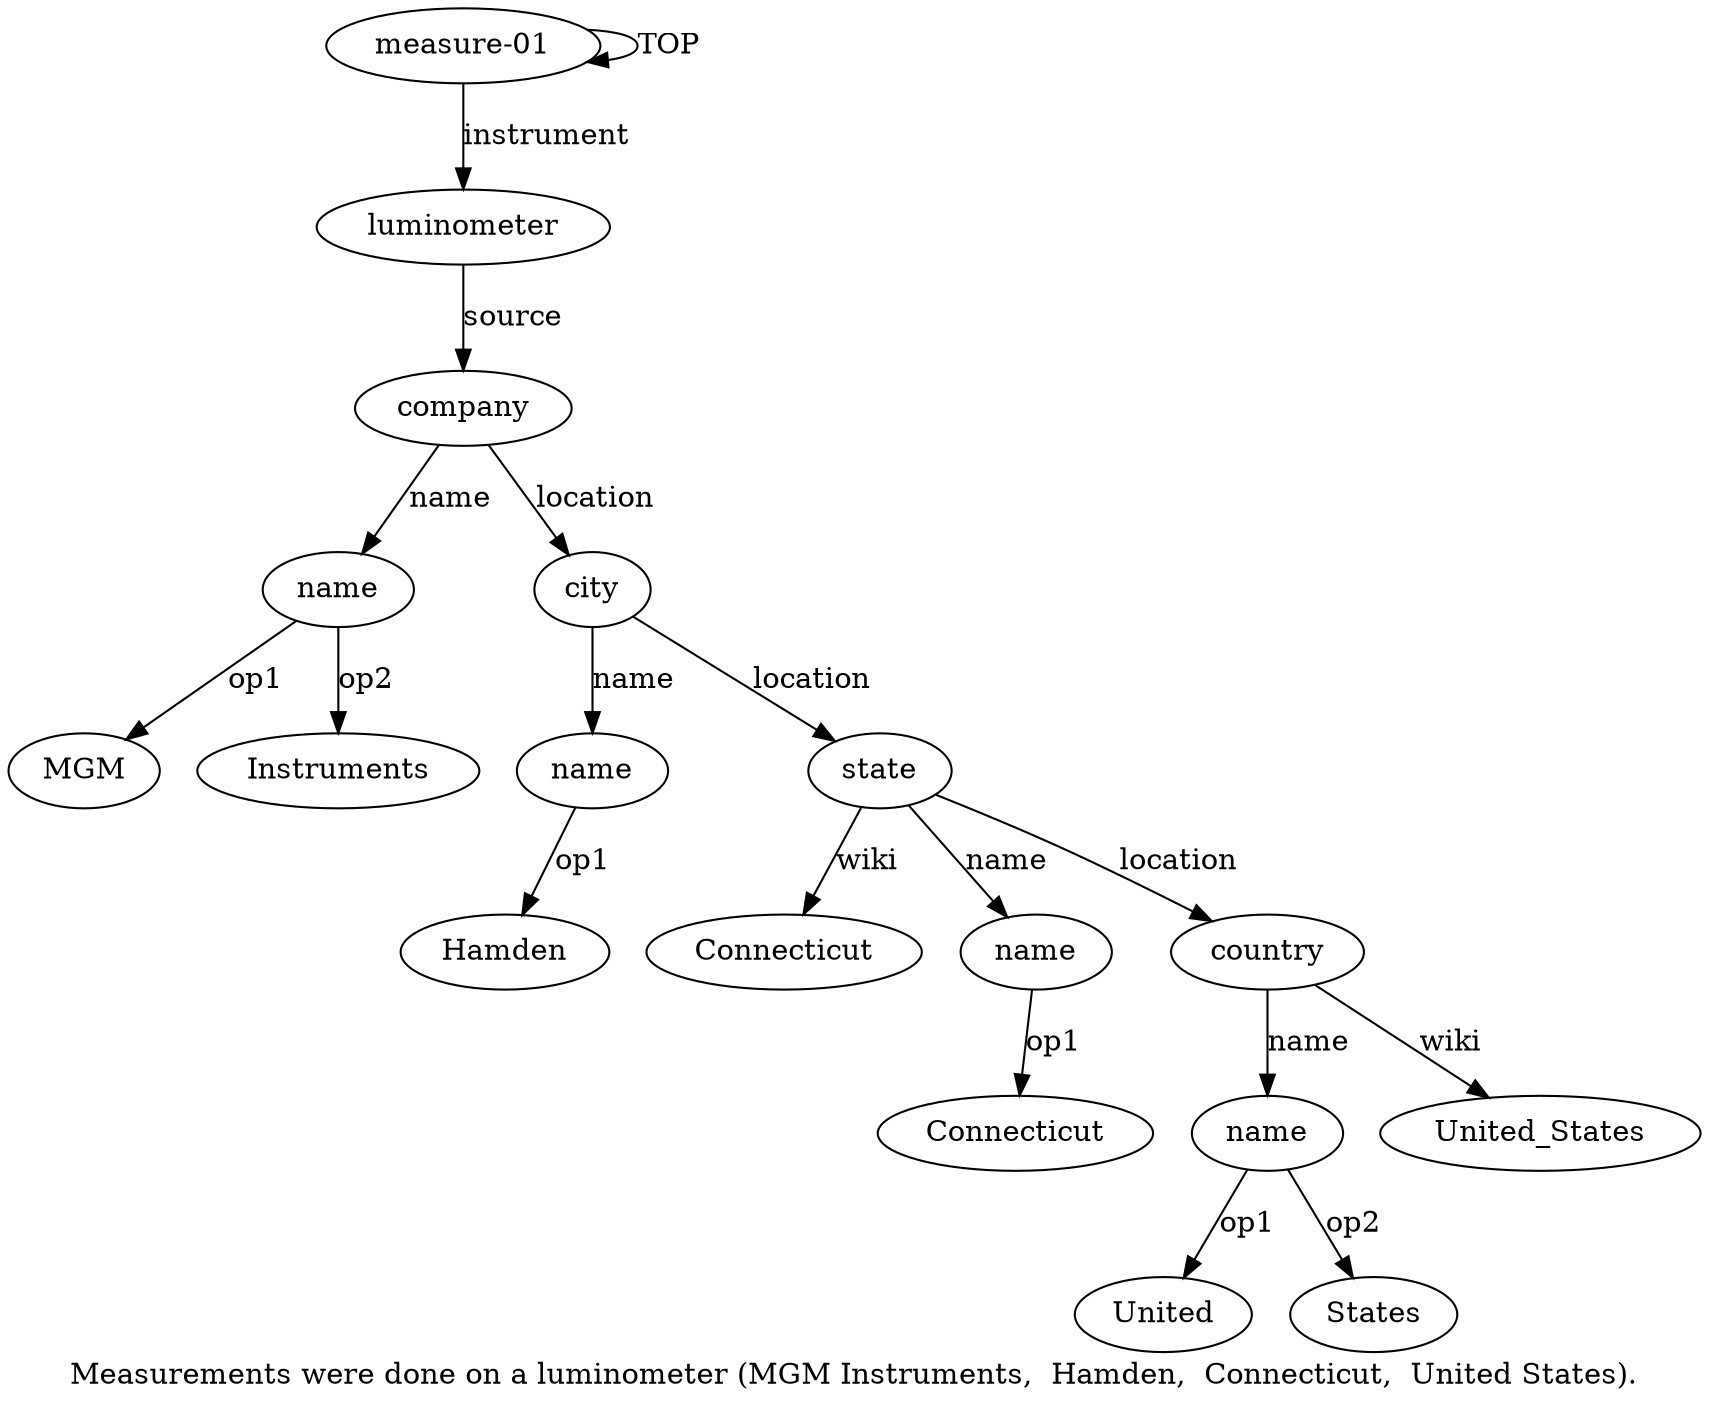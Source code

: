 digraph  {
	graph [label="Measurements were done on a luminometer (MGM Instruments,  Hamden,  Connecticut,  United States)."];
	node [label="\N"];
	"a7 Connecticut"	 [color=black,
		gold_ind=-1,
		gold_label=Connecticut,
		label=Connecticut,
		test_ind=-1,
		test_label=Connecticut];
	"a6 Connecticut"	 [color=black,
		gold_ind=-1,
		gold_label=Connecticut,
		label=Connecticut,
		test_ind=-1,
		test_label=Connecticut];
	"a5 Hamden"	 [color=black,
		gold_ind=-1,
		gold_label=Hamden,
		label=Hamden,
		test_ind=-1,
		test_label=Hamden];
	a1	 [color=black,
		gold_ind=1,
		gold_label=luminometer,
		label=luminometer,
		test_ind=1,
		test_label=luminometer];
	a2	 [color=black,
		gold_ind=2,
		gold_label=company,
		label=company,
		test_ind=2,
		test_label=company];
	a1 -> a2 [key=0,
	color=black,
	gold_label=source,
	label=source,
	test_label=source];
a0 [color=black,
	gold_ind=0,
	gold_label="measure-01",
	label="measure-01",
	test_ind=0,
	test_label="measure-01"];
a0 -> a1 [key=0,
color=black,
gold_label=instrument,
label=instrument,
test_label=instrument];
a0 -> a0 [key=0,
color=black,
gold_label=TOP,
label=TOP,
test_label=TOP];
a3 [color=black,
gold_ind=3,
gold_label=name,
label=name,
test_ind=3,
test_label=name];
"a3 MGM" [color=black,
gold_ind=-1,
gold_label=MGM,
label=MGM,
test_ind=-1,
test_label=MGM];
a3 -> "a3 MGM" [key=0,
color=black,
gold_label=op1,
label=op1,
test_label=op1];
"a3 Instruments" [color=black,
gold_ind=-1,
gold_label=Instruments,
label=Instruments,
test_ind=-1,
test_label=Instruments];
a3 -> "a3 Instruments" [key=0,
color=black,
gold_label=op2,
label=op2,
test_label=op2];
a2 -> a3 [key=0,
color=black,
gold_label=name,
label=name,
test_label=name];
a4 [color=black,
gold_ind=4,
gold_label=city,
label=city,
test_ind=4,
test_label=city];
a2 -> a4 [key=0,
color=black,
gold_label=location,
label=location,
test_label=location];
a5 [color=black,
gold_ind=5,
gold_label=name,
label=name,
test_ind=5,
test_label=name];
a5 -> "a5 Hamden" [key=0,
color=black,
gold_label=op1,
label=op1,
test_label=op1];
a4 -> a5 [key=0,
color=black,
gold_label=name,
label=name,
test_label=name];
a6 [color=black,
gold_ind=6,
gold_label=state,
label=state,
test_ind=6,
test_label=state];
a4 -> a6 [key=0,
color=black,
gold_label=location,
label=location,
test_label=location];
a7 [color=black,
gold_ind=7,
gold_label=name,
label=name,
test_ind=7,
test_label=name];
a7 -> "a7 Connecticut" [key=0,
color=black,
gold_label=op1,
label=op1,
test_label=op1];
a6 -> "a6 Connecticut" [key=0,
color=black,
gold_label=wiki,
label=wiki,
test_label=wiki];
a6 -> a7 [key=0,
color=black,
gold_label=name,
label=name,
test_label=name];
a8 [color=black,
gold_ind=8,
gold_label=country,
label=country,
test_ind=8,
test_label=country];
a6 -> a8 [key=0,
color=black,
gold_label=location,
label=location,
test_label=location];
a9 [color=black,
gold_ind=9,
gold_label=name,
label=name,
test_ind=9,
test_label=name];
"a9 United" [color=black,
gold_ind=-1,
gold_label=United,
label=United,
test_ind=-1,
test_label=United];
a9 -> "a9 United" [key=0,
color=black,
gold_label=op1,
label=op1,
test_label=op1];
"a9 States" [color=black,
gold_ind=-1,
gold_label=States,
label=States,
test_ind=-1,
test_label=States];
a9 -> "a9 States" [key=0,
color=black,
gold_label=op2,
label=op2,
test_label=op2];
a8 -> a9 [key=0,
color=black,
gold_label=name,
label=name,
test_label=name];
"a8 United_States" [color=black,
gold_ind=-1,
gold_label=United_States,
label=United_States,
test_ind=-1,
test_label=United_States];
a8 -> "a8 United_States" [key=0,
color=black,
gold_label=wiki,
label=wiki,
test_label=wiki];
}
